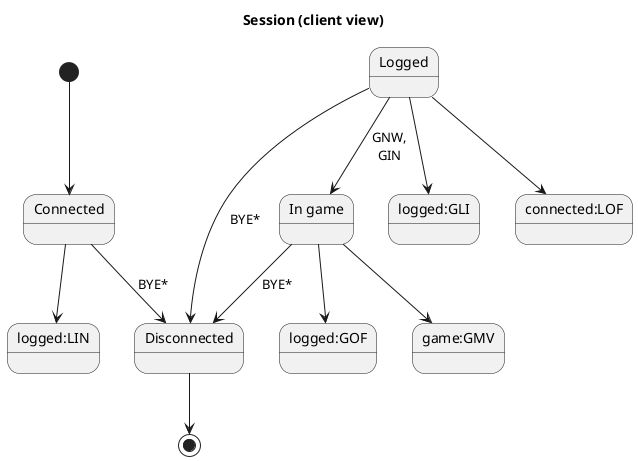 @startuml
title Session (client view)

[*] --> connected

state "Connected" as connected
connected --> logged:LIN
connected --> not_connected:BYE*

state "Logged" as logged
logged --> not_connected:BYE*
logged --> game:GNW,\nGIN
logged --> logged:GLI
logged --> connected:LOF

state "In game" as game
game --> not_connected:BYE*
game --> logged:GOF
game --> game:GMV

state "Disconnected" as not_connected
not_connected --> [*]
@enduml
